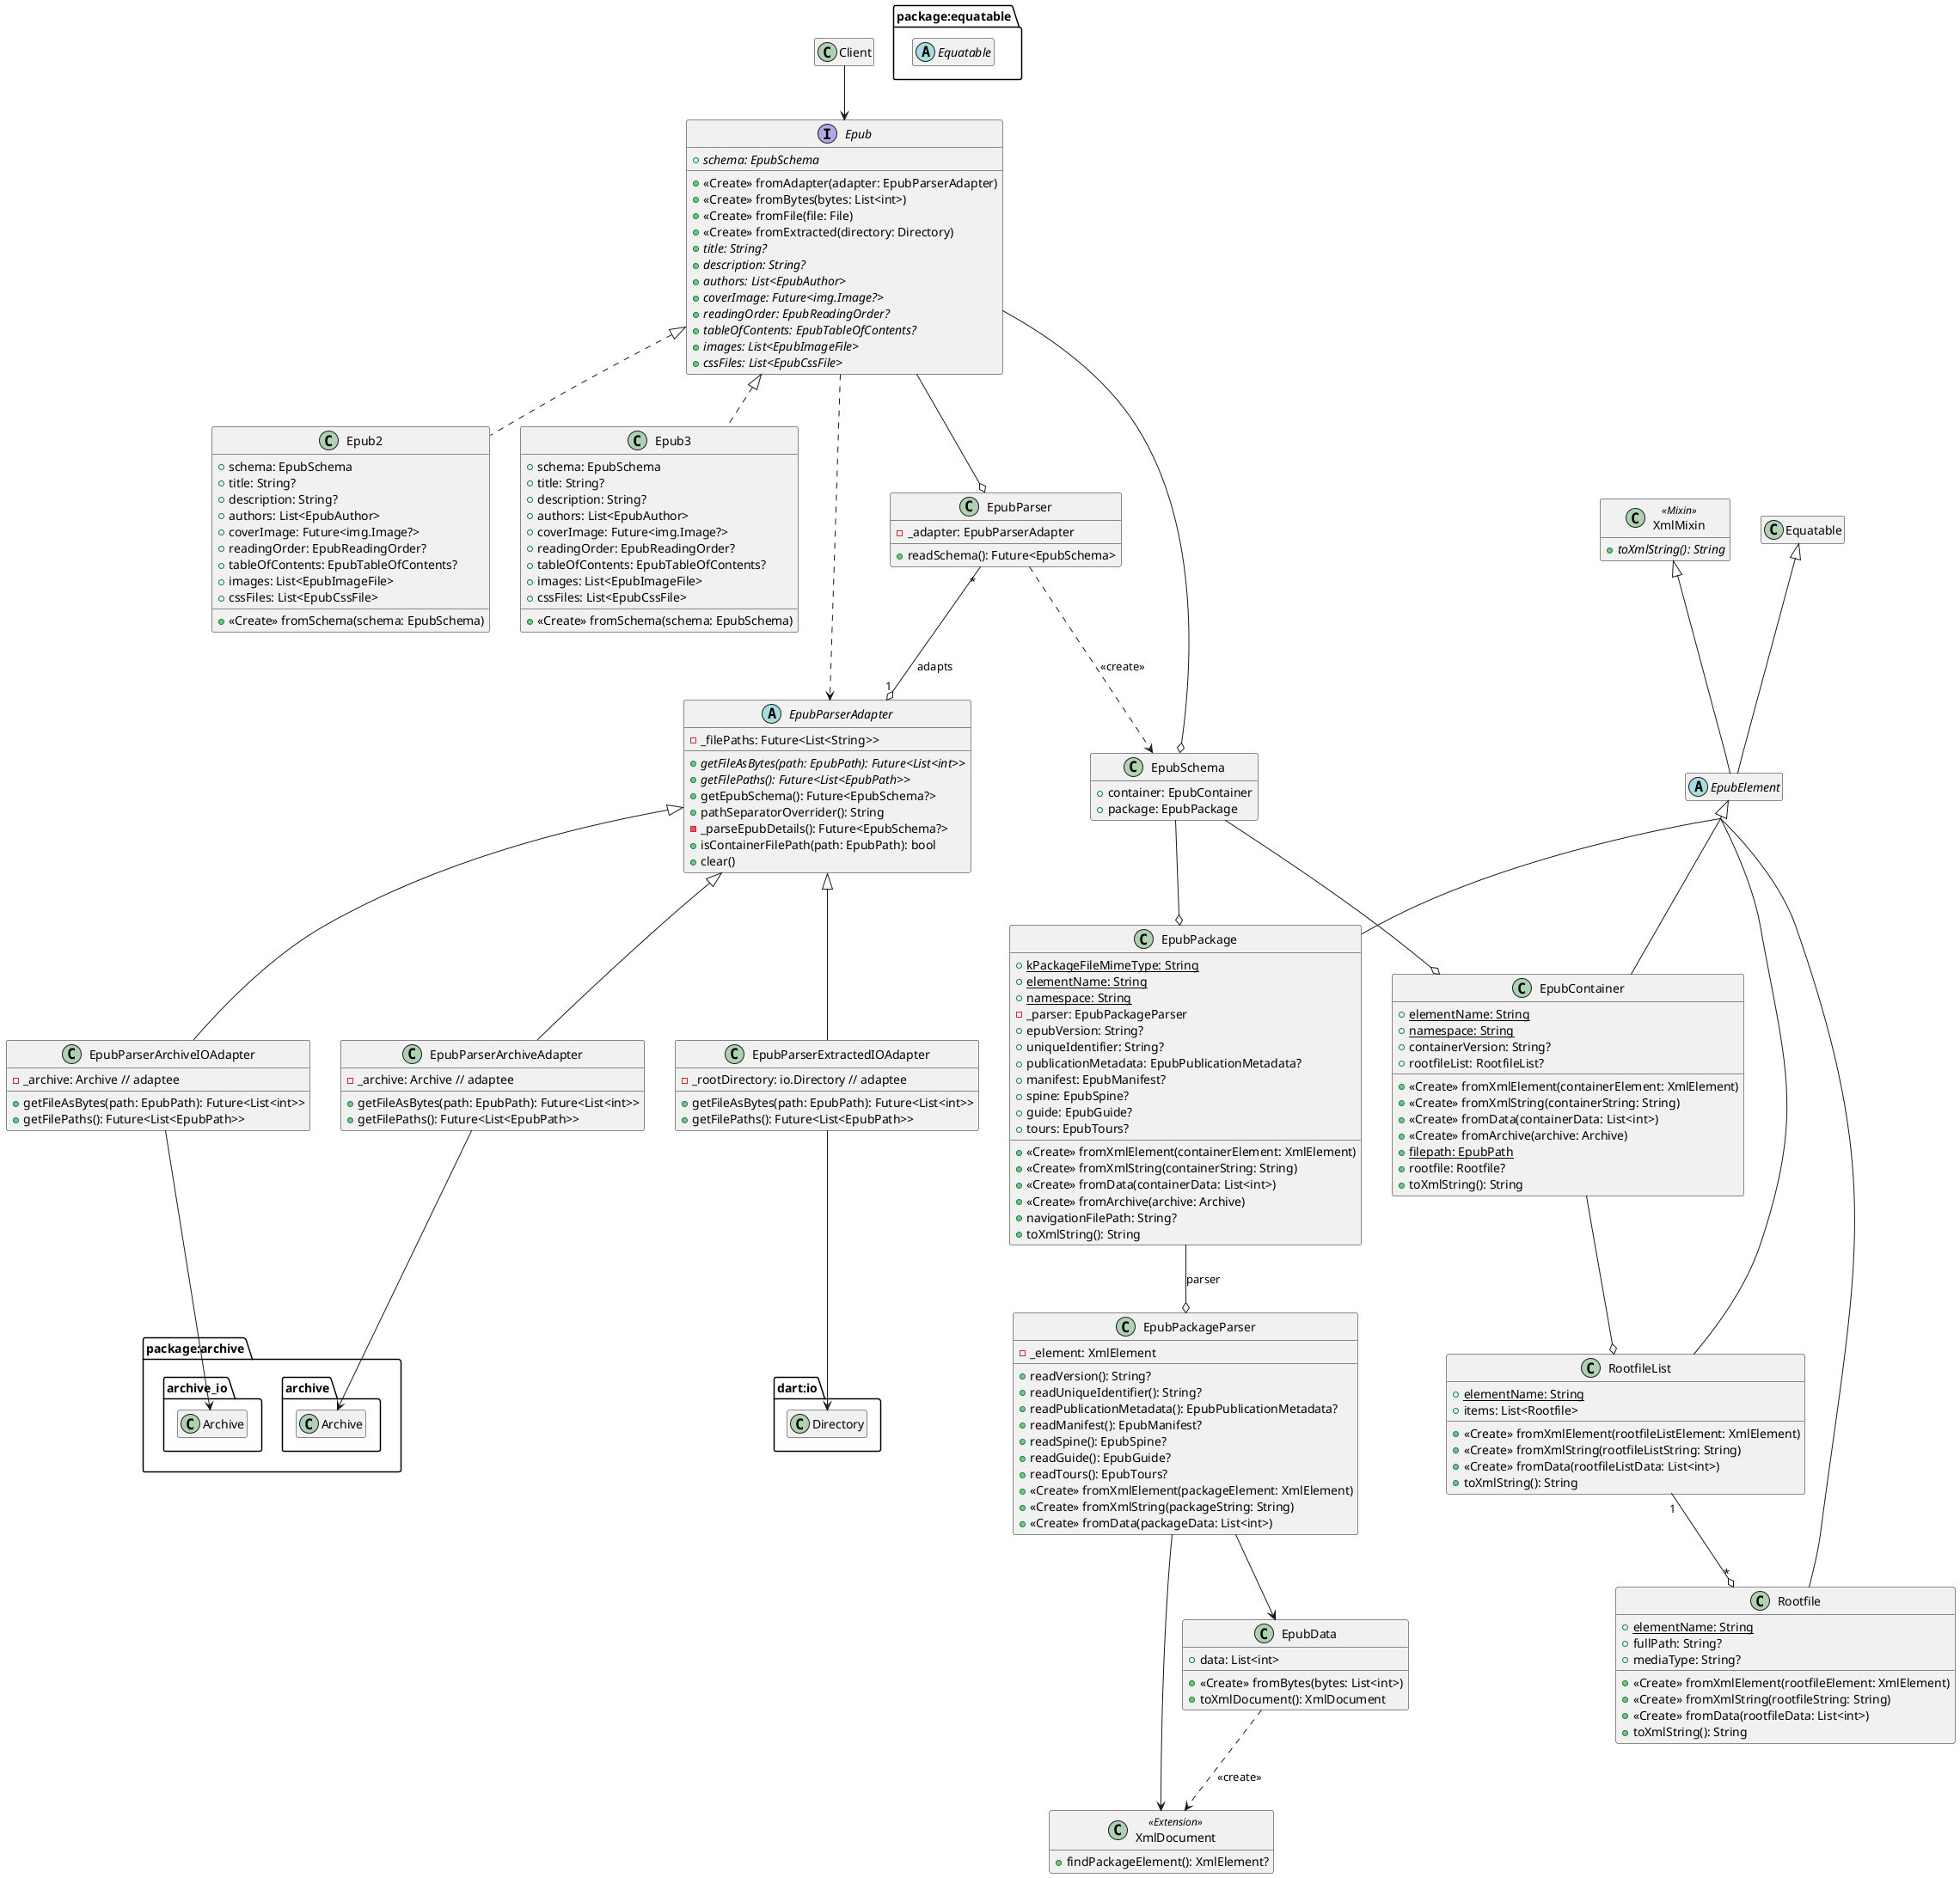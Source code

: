 @startuml PrototypeDesignClassDiagram
'skinparam linetype ortho
'skinparam backgroundColor transparent
'skinparam handwritten true
'skinparam monochrome true
'left to right direction
skinparam sequenceMessageAlign direction
hide empty members
hide empty description
'skinparam classAttributeIconSize 0
'skinparam style strictuml
skinparam groupInheritance 4

class Client

'Convert Epub to abstract
interface Epub {
    +{abstract} schema: EpubSchema
    +<<Create>> fromAdapter(adapter: EpubParserAdapter)
    +<<Create>> fromBytes(bytes: List<int>)
    +<<Create>> fromFile(file: File)
    +<<Create>> fromExtracted(directory: Directory)
    +{abstract} {method} title: String?
    +{abstract} {method} description: String?
    +{abstract} {method} authors: List<EpubAuthor>
    +{abstract} {method} coverImage: Future<img.Image?>
    +{abstract} {method} readingOrder: EpubReadingOrder?
    +{abstract} {method} tableOfContents: EpubTableOfContents?
    +{abstract} {method} images: List<EpubImageFile>
    +{abstract} {method} cssFiles: List<EpubCssFile>
}

class Epub2 implements Epub {
    +schema: EpubSchema
    +<<Create>> fromSchema(schema: EpubSchema)
    +title: String?
    +description: String?
    +authors: List<EpubAuthor>
    +coverImage: Future<img.Image?>
    +readingOrder: EpubReadingOrder?
    +tableOfContents: EpubTableOfContents?
    +images: List<EpubImageFile>
    +cssFiles: List<EpubCssFile>
}

class Epub3 implements Epub {
    +schema: EpubSchema
    +<<Create>> fromSchema(schema: EpubSchema)
    +title: String?
    +description: String?
    +authors: List<EpubAuthor>
    +coverImage: Future<img.Image?>
    +readingOrder: EpubReadingOrder?
    +tableOfContents: EpubTableOfContents?
    +images: List<EpubImageFile>
    +cssFiles: List<EpubCssFile>
}

Client --> Epub

'PARSER ADAPTER

abstract EpubParserAdapter {
    -_filePaths: Future<List<String>>
    +{abstract} getFileAsBytes(path: EpubPath): Future<List<int>>
    +{abstract} getFilePaths(): Future<List<EpubPath>>
    +getEpubSchema(): Future<EpubSchema?>
    +pathSeparatorOverrider(): String
    -_parseEpubDetails(): Future<EpubSchema?>
    +isContainerFilePath(path: EpubPath): bool
    +clear()
}

package "package:archive" as archive {
    namespace archive.archive {
        class Archive
    }

    namespace archive.archive_io {
        class Archive
    }
}

class EpubParserArchiveAdapter extends EpubParserAdapter {
    -_archive: Archive // adaptee
    +getFileAsBytes(path: EpubPath): Future<List<int>>
    +getFilePaths(): Future<List<EpubPath>>
}
EpubParserArchiveAdapter --> archive.archive.Archive
class EpubParserArchiveIOAdapter extends EpubParserAdapter {
    -_archive: Archive // adaptee
    +getFileAsBytes(path: EpubPath): Future<List<int>>
    +getFilePaths(): Future<List<EpubPath>>
}
EpubParserArchiveIOAdapter --> archive.archive_io.Archive

class EpubParserExtractedIOAdapter extends EpubParserAdapter {
    -_rootDirectory: io.Directory // adaptee
    +getFileAsBytes(path: EpubPath): Future<List<int>>
    +getFilePaths(): Future<List<EpubPath>>
}
EpubParserExtractedIOAdapter --> "dart:io.Directory"

'PARSER

class EpubParser {
    -_adapter: EpubParserAdapter
    +readSchema(): Future<EpubSchema>
}
Epub --o EpubParser
EpubParser "*" --o "1" EpubParserAdapter : adapts
'Separate parser (Abstract Factory) for navigation based on package.epubVersion

'EPUB SCHEMA

class EpubSchema {
    +container: EpubContainer
    +package: EpubPackage
}
EpubParser ..> EpubSchema : <<create>>
Epub --o EpubSchema
Epub ..> EpubParserAdapter

class XmlMixin <<Mixin>> {
    {abstract} +toXmlString(): String
}

package "package:equatable" as equatable {
    abstract Equatable
}

abstract EpubElement extends XmlMixin, Equatable

class EpubContainer extends EpubElement {
    +{static} elementName: String
    +{static} namespace: String
    +containerVersion: String?
    +rootfileList: RootfileList?
    +<<Create>> fromXmlElement(containerElement: XmlElement)
    +<<Create>> fromXmlString(containerString: String)
    +<<Create>> fromData(containerData: List<int>)
    +<<Create>> fromArchive(archive: Archive)
    +{static} {method} filepath: EpubPath
    +{method} rootfile: Rootfile?
    +toXmlString(): String
}
EpubSchema --o EpubContainer

class RootfileList extends EpubElement {
    +{static} elementName: String
    +items: List<Rootfile>
    +<<Create>> fromXmlElement(rootfileListElement: XmlElement)
    +<<Create>> fromXmlString(rootfileListString: String)
    +<<Create>> fromData(rootfileListData: List<int>)
    +toXmlString(): String
}
EpubContainer --o RootfileList

class Rootfile extends EpubElement {
    +{static} elementName: String
    +fullPath: String?
    +mediaType: String?
    +<<Create>> fromXmlElement(rootfileElement: XmlElement)
    +<<Create>> fromXmlString(rootfileString: String)
    +<<Create>> fromData(rootfileData: List<int>)
    +toXmlString(): String
}
RootfileList "1" --o "*" Rootfile

class EpubPackage extends EpubElement {
    +{static} kPackageFileMimeType: String
    +{static} elementName: String
    +{static} namespace: String
    -_parser: EpubPackageParser
    +epubVersion: String?
    +uniqueIdentifier: String?
    +publicationMetadata: EpubPublicationMetadata?
    +manifest: EpubManifest?
    +spine: EpubSpine?
    +guide: EpubGuide?
    +tours: EpubTours?
    +<<Create>> fromXmlElement(containerElement: XmlElement)
    +<<Create>> fromXmlString(containerString: String)
    +<<Create>> fromData(containerData: List<int>)
    +<<Create>> fromArchive(archive: Archive)
    +{method} navigationFilePath: String?
    +toXmlString(): String
}
EpubSchema --o EpubPackage

class EpubData {
    +data: List<int>
    +<<Create>> fromBytes(bytes: List<int>)
    +toXmlDocument(): XmlDocument
}

class XmlDocument <<Extension>> {
    +findPackageElement(): XmlElement?
}
EpubData ..> XmlDocument : <<create>>


class EpubPackageParser {
    -_element: XmlElement
    +readVersion(): String?
    +readUniqueIdentifier(): String?
    +readPublicationMetadata(): EpubPublicationMetadata?
    +readManifest(): EpubManifest?
    +readSpine(): EpubSpine?
    +readGuide(): EpubGuide?
    +readTours(): EpubTours?
    +<<Create>> fromXmlElement(packageElement: XmlElement)
    +<<Create>> fromXmlString(packageString: String)
    +<<Create>> fromData(packageData: List<int>)
}
EpubPackageParser --> EpubData
EpubPackageParser --> XmlDocument
EpubPackage --o EpubPackageParser : parser

@enduml